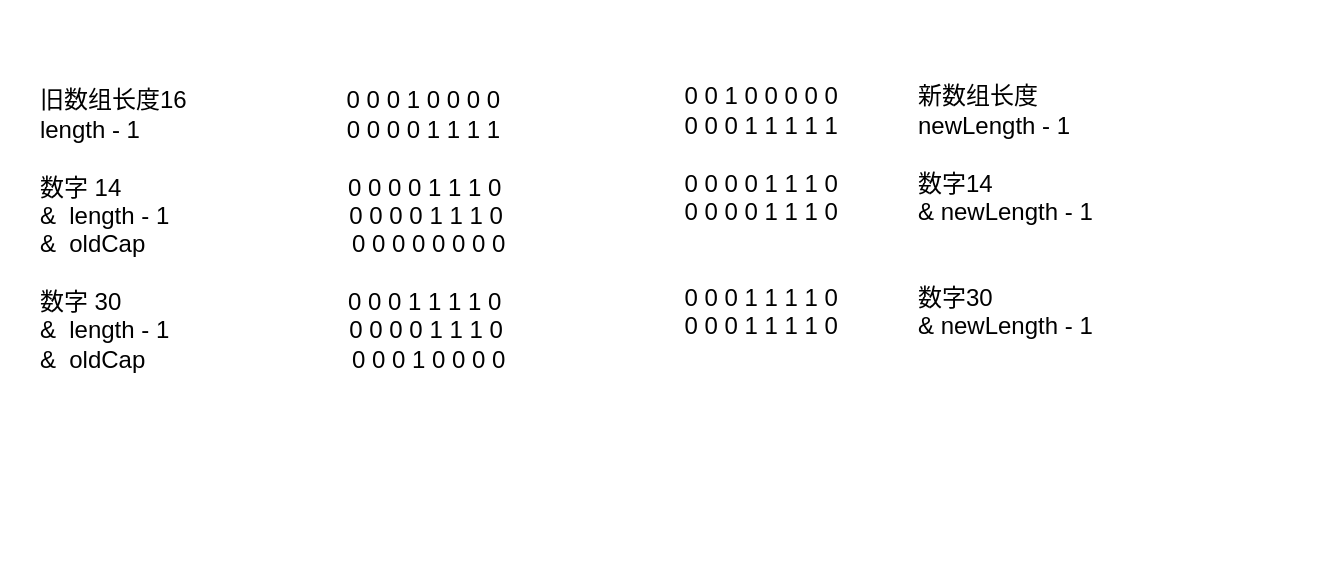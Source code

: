 <mxfile version="12.2.4" pages="1"><diagram id="HvAa0n-ifaA81o4_ozhh" name="Page-1"><mxGraphModel dx="806" dy="453" grid="1" gridSize="10" guides="1" tooltips="1" connect="1" arrows="1" fold="1" page="1" pageScale="1" pageWidth="827" pageHeight="1169" math="0" shadow="0"><root><mxCell id="0"/><mxCell id="1" parent="0"/><mxCell id="2" value="&lt;br&gt;&lt;br&gt;" style="text;html=1;resizable=0;points=[];autosize=1;align=left;verticalAlign=top;spacingTop=-4;" parent="1" vertex="1"><mxGeometry x="58" y="28" width="20" height="30" as="geometry"/></mxCell><mxCell id="3" value="&lt;div style=&quot;text-align: justify&quot;&gt;&lt;br&gt;&lt;/div&gt;" style="rounded=0;whiteSpace=wrap;html=1;strokeColor=none;" parent="1" vertex="1"><mxGeometry x="48" y="40" width="570" height="70" as="geometry"/></mxCell><mxCell id="4" value="&lt;div style=&quot;text-align: justify&quot;&gt;&lt;div style=&quot;text-align: justify&quot;&gt;&lt;span style=&quot;text-align: left&quot;&gt;旧数组长度16&amp;nbsp; &amp;nbsp; &amp;nbsp; &amp;nbsp; &amp;nbsp; &amp;nbsp; &amp;nbsp; &amp;nbsp; &amp;nbsp; &amp;nbsp; &amp;nbsp; &amp;nbsp; 0 0 0 1 0 0 0 0&amp;nbsp; &amp;nbsp; &amp;nbsp; &amp;nbsp; &amp;nbsp; &amp;nbsp; &amp;nbsp; &amp;nbsp; &amp;nbsp; &amp;nbsp; &amp;nbsp; &amp;nbsp;&amp;nbsp;&lt;/span&gt;&lt;/div&gt;&lt;span style=&quot;text-align: left&quot;&gt;&lt;div style=&quot;text-align: justify&quot;&gt;&lt;span&gt;length - 1&amp;nbsp; &amp;nbsp; &amp;nbsp; &amp;nbsp; &amp;nbsp; &amp;nbsp; &amp;nbsp; &amp;nbsp; &amp;nbsp; &amp;nbsp; &amp;nbsp; &amp;nbsp; &amp;nbsp; &amp;nbsp; &amp;nbsp; &amp;nbsp;0 0 0 0 1 1 1 1&amp;nbsp; &amp;nbsp; &amp;nbsp; &amp;nbsp; &amp;nbsp;&lt;/span&gt;&lt;/div&gt;&lt;/span&gt;&lt;/div&gt;&lt;div style=&quot;text-align: justify&quot;&gt;&lt;span style=&quot;text-align: left&quot;&gt;&lt;br&gt;&lt;/span&gt;&lt;/div&gt;&lt;div style=&quot;text-align: justify&quot;&gt;&lt;span style=&quot;text-align: left&quot;&gt;数字 14&amp;nbsp; &amp;nbsp; &amp;nbsp; &amp;nbsp; &amp;nbsp; &amp;nbsp; &amp;nbsp; &amp;nbsp; &amp;nbsp; &amp;nbsp; &amp;nbsp; &amp;nbsp; &amp;nbsp; &amp;nbsp; &amp;nbsp; &amp;nbsp; &amp;nbsp; 0 0 0 0 1 1 1 0&amp;nbsp;&lt;/span&gt;&lt;/div&gt;&lt;span style=&quot;text-align: left&quot;&gt;&lt;div style=&quot;text-align: justify&quot;&gt;&lt;span&gt;&amp;amp;&amp;nbsp; length - 1&amp;nbsp; &amp;nbsp; &amp;nbsp; &amp;nbsp; &amp;nbsp; &amp;nbsp; &amp;nbsp; &amp;nbsp; &amp;nbsp; &amp;nbsp; &amp;nbsp; &amp;nbsp; &amp;nbsp; &amp;nbsp;0 0 0 0 1 1 1 0&amp;nbsp; &amp;nbsp;&amp;nbsp;&lt;/span&gt;&lt;/div&gt;&lt;/span&gt;&lt;div style=&quot;text-align: justify&quot;&gt;&lt;span style=&quot;text-align: left&quot;&gt;&amp;amp;&amp;nbsp; oldCap&amp;nbsp; &amp;nbsp; &amp;nbsp; &amp;nbsp; &amp;nbsp; &amp;nbsp; &amp;nbsp; &amp;nbsp; &amp;nbsp; &amp;nbsp; &amp;nbsp; &amp;nbsp; &amp;nbsp; &amp;nbsp; &amp;nbsp; &amp;nbsp;0 0 0 0 0 0 0 0&lt;/span&gt;&lt;/div&gt;&lt;div style=&quot;text-align: justify&quot;&gt;&lt;span style=&quot;text-align: left&quot;&gt;&lt;br&gt;&lt;/span&gt;&lt;/div&gt;&lt;div style=&quot;text-align: justify&quot;&gt;&lt;span style=&quot;text-align: left&quot;&gt;数字 30&amp;nbsp; &amp;nbsp; &amp;nbsp; &amp;nbsp; &amp;nbsp; &amp;nbsp; &amp;nbsp; &amp;nbsp; &amp;nbsp; &amp;nbsp; &amp;nbsp; &amp;nbsp; &amp;nbsp; &amp;nbsp; &amp;nbsp; &amp;nbsp; &amp;nbsp; 0 0 0 1 1 1 1 0&amp;nbsp; &amp;nbsp; &amp;nbsp;&amp;nbsp;&lt;/span&gt;&lt;/div&gt;&lt;span style=&quot;text-align: left&quot;&gt;&lt;div style=&quot;text-align: justify&quot;&gt;&lt;span&gt;&amp;amp;&amp;nbsp; length - 1&amp;nbsp; &amp;nbsp; &amp;nbsp; &amp;nbsp; &amp;nbsp; &amp;nbsp; &amp;nbsp; &amp;nbsp; &amp;nbsp; &amp;nbsp; &amp;nbsp; &amp;nbsp; &amp;nbsp; &amp;nbsp;0 0 0 0 1 1 1 0&amp;nbsp; &amp;nbsp; &amp;nbsp; &amp;nbsp; &amp;nbsp; &amp;nbsp; &amp;nbsp; &amp;nbsp; &amp;nbsp; &amp;nbsp; &amp;nbsp;&lt;/span&gt;&lt;/div&gt;&lt;div style=&quot;text-align: justify&quot;&gt;&lt;span&gt;&amp;amp;&amp;nbsp; oldCap&amp;nbsp; &amp;nbsp; &amp;nbsp; &amp;nbsp; &amp;nbsp; &amp;nbsp; &amp;nbsp; &amp;nbsp; &amp;nbsp; &amp;nbsp; &amp;nbsp; &amp;nbsp; &amp;nbsp; &amp;nbsp; &amp;nbsp; &amp;nbsp;0 0 0 1 0 0 0 0&lt;/span&gt;&lt;/div&gt;&lt;/span&gt;&lt;span style=&quot;text-align: left&quot;&gt;&lt;div style=&quot;text-align: justify&quot;&gt;&amp;nbsp; &amp;nbsp; &amp;nbsp; &amp;nbsp; &amp;nbsp; &amp;nbsp; &amp;nbsp; &amp;nbsp; &amp;nbsp; &amp;nbsp; &amp;nbsp; &amp;nbsp; &amp;nbsp; &amp;nbsp; &amp;nbsp; &amp;nbsp; &amp;nbsp; &amp;nbsp; &amp;nbsp; &amp;nbsp; &amp;nbsp; &amp;nbsp; &amp;nbsp;&amp;nbsp;&lt;/div&gt;&lt;/span&gt;" style="rounded=0;whiteSpace=wrap;html=1;strokeColor=none;" parent="1" vertex="1"><mxGeometry x="58" y="50" width="330" height="200" as="geometry"/></mxCell><mxCell id="9" value="&lt;div style=&quot;white-space: normal ; text-align: justify&quot;&gt;&lt;div style=&quot;text-align: justify&quot;&gt;&lt;br&gt;&lt;/div&gt;&lt;/div&gt;" style="text;html=1;resizable=0;points=[];autosize=1;align=left;verticalAlign=top;spacingTop=-4;" parent="1" vertex="1"><mxGeometry x="68" y="290" width="20" height="20" as="geometry"/></mxCell><mxCell id="10" value="&lt;div style=&quot;white-space: normal ; text-align: justify&quot;&gt;&lt;div&gt;&lt;span style=&quot;text-align: left&quot;&gt;0 0 1 0 0 0 0 0&amp;nbsp; &amp;nbsp; &amp;nbsp; &amp;nbsp; &amp;nbsp; &amp;nbsp; 新数组长度&lt;/span&gt;&lt;/div&gt;&lt;div&gt;0 0 0 1 1 1 1 1&amp;nbsp; &amp;nbsp; &amp;nbsp; &amp;nbsp; &amp;nbsp; &amp;nbsp; newLength - 1&amp;nbsp; &amp;nbsp; &amp;nbsp; &amp;nbsp; &amp;nbsp; &amp;nbsp; &amp;nbsp; &amp;nbsp; &amp;nbsp; &amp;nbsp; &amp;nbsp; &amp;nbsp; &amp;nbsp;&amp;nbsp;&lt;/div&gt;&lt;/div&gt;&lt;div style=&quot;text-align: justify ; white-space: normal&quot;&gt;&lt;span style=&quot;text-align: left&quot;&gt;&lt;br&gt;&lt;/span&gt;&lt;/div&gt;&lt;div style=&quot;text-align: justify ; white-space: normal&quot;&gt;&lt;span style=&quot;text-align: left&quot;&gt;0 0 0 0 1 1 1 0&amp;nbsp; &amp;nbsp; &amp;nbsp; &amp;nbsp; &amp;nbsp; &amp;nbsp; 数字14&lt;/span&gt;&lt;/div&gt;&lt;span style=&quot;text-align: left ; white-space: normal&quot;&gt;&lt;div style=&quot;text-align: justify&quot;&gt;0 0 0 0 1 1 1 0&amp;nbsp; &amp;nbsp; &amp;nbsp; &amp;nbsp; &amp;nbsp; &amp;nbsp; &amp;amp; newLength - 1&lt;/div&gt;&lt;/span&gt;&lt;div style=&quot;white-space: normal ; text-align: justify&quot;&gt;&lt;br&gt;&lt;/div&gt;&lt;div style=&quot;text-align: justify ; white-space: normal&quot;&gt;&lt;span style=&quot;text-align: left&quot;&gt;&lt;br&gt;&lt;/span&gt;&lt;/div&gt;&lt;div style=&quot;text-align: justify ; white-space: normal&quot;&gt;&lt;span style=&quot;text-align: left&quot;&gt;0 0 0 1 1 1 1 0&amp;nbsp; &amp;nbsp; &amp;nbsp; &amp;nbsp; &amp;nbsp; &amp;nbsp; 数字30&lt;/span&gt;&lt;/div&gt;&lt;span style=&quot;text-align: left ; white-space: normal&quot;&gt;&lt;div style=&quot;text-align: justify&quot;&gt;0 0 0 1 1 1 1 0&amp;nbsp; &amp;nbsp; &amp;nbsp; &amp;nbsp; &amp;nbsp; &amp;nbsp; &amp;amp; newLength - 1&lt;/div&gt;&lt;div style=&quot;text-align: justify&quot;&gt;&lt;br&gt;&lt;/div&gt;&lt;/span&gt;&lt;span style=&quot;text-align: left ; white-space: normal&quot;&gt;&lt;div style=&quot;text-align: justify&quot;&gt;&amp;nbsp; &amp;nbsp; &amp;nbsp; &amp;nbsp; &amp;nbsp; &amp;nbsp; &amp;nbsp; &amp;nbsp; &amp;nbsp; &amp;nbsp; &amp;nbsp; &amp;nbsp; &amp;nbsp; &amp;nbsp; &amp;nbsp; &amp;nbsp; &amp;nbsp; &amp;nbsp; &amp;nbsp; &amp;nbsp; &amp;nbsp; &amp;nbsp; &amp;nbsp;&amp;nbsp;&lt;/div&gt;&lt;/span&gt;" style="rounded=0;whiteSpace=wrap;html=1;strokeColor=none;" parent="1" vertex="1"><mxGeometry x="350" y="43" width="360" height="210" as="geometry"/></mxCell></root></mxGraphModel></diagram></mxfile>